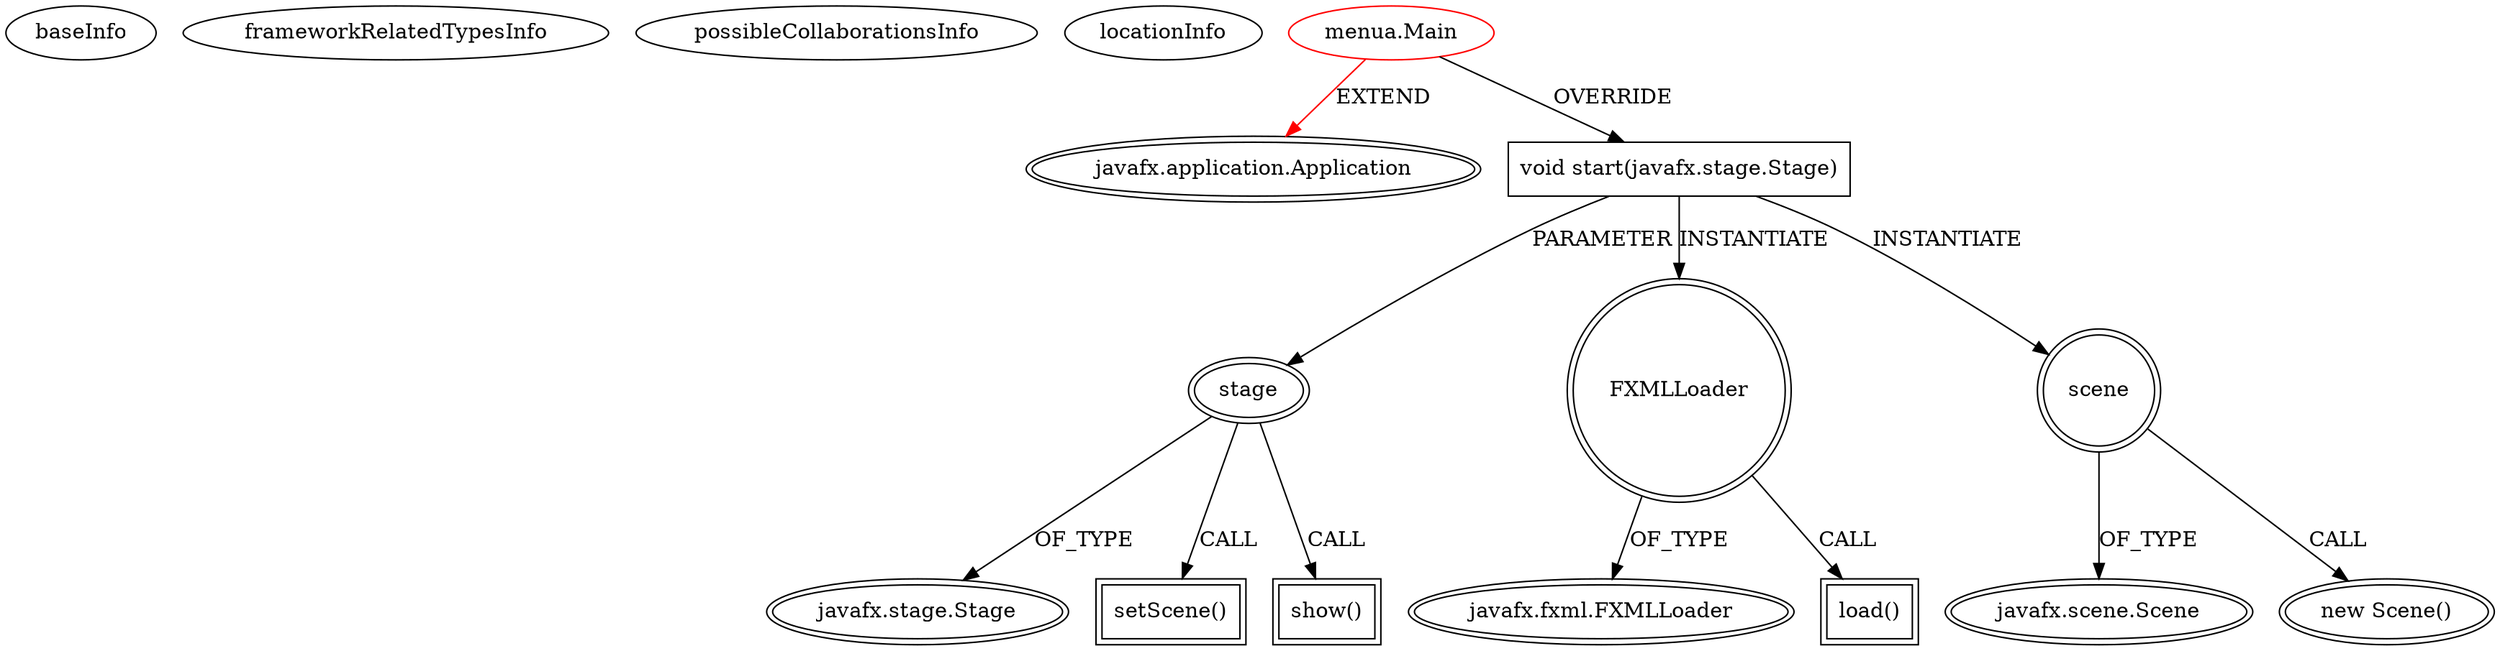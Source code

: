 digraph {
baseInfo[graphId=4177,category="extension_graph",isAnonymous=false,possibleRelation=false]
frameworkRelatedTypesInfo[0="javafx.application.Application"]
possibleCollaborationsInfo[]
locationInfo[projectName="simdimdim-MenuAnim",filePath="/simdimdim-MenuAnim/MenuAnim-master/src/menua/Main.java",contextSignature="Main",graphId="4177"]
0[label="menua.Main",vertexType="ROOT_CLIENT_CLASS_DECLARATION",isFrameworkType=false,color=red]
1[label="javafx.application.Application",vertexType="FRAMEWORK_CLASS_TYPE",isFrameworkType=true,peripheries=2]
2[label="void start(javafx.stage.Stage)",vertexType="OVERRIDING_METHOD_DECLARATION",isFrameworkType=false,shape=box]
3[label="stage",vertexType="PARAMETER_DECLARATION",isFrameworkType=true,peripheries=2]
4[label="javafx.stage.Stage",vertexType="FRAMEWORK_CLASS_TYPE",isFrameworkType=true,peripheries=2]
5[label="FXMLLoader",vertexType="VARIABLE_EXPRESION",isFrameworkType=true,peripheries=2,shape=circle]
7[label="javafx.fxml.FXMLLoader",vertexType="FRAMEWORK_CLASS_TYPE",isFrameworkType=true,peripheries=2]
6[label="load()",vertexType="INSIDE_CALL",isFrameworkType=true,peripheries=2,shape=box]
9[label="scene",vertexType="VARIABLE_EXPRESION",isFrameworkType=true,peripheries=2,shape=circle]
10[label="javafx.scene.Scene",vertexType="FRAMEWORK_CLASS_TYPE",isFrameworkType=true,peripheries=2]
8[label="new Scene()",vertexType="CONSTRUCTOR_CALL",isFrameworkType=true,peripheries=2]
12[label="setScene()",vertexType="INSIDE_CALL",isFrameworkType=true,peripheries=2,shape=box]
14[label="show()",vertexType="INSIDE_CALL",isFrameworkType=true,peripheries=2,shape=box]
0->1[label="EXTEND",color=red]
0->2[label="OVERRIDE"]
3->4[label="OF_TYPE"]
2->3[label="PARAMETER"]
2->5[label="INSTANTIATE"]
5->7[label="OF_TYPE"]
5->6[label="CALL"]
2->9[label="INSTANTIATE"]
9->10[label="OF_TYPE"]
9->8[label="CALL"]
3->12[label="CALL"]
3->14[label="CALL"]
}
